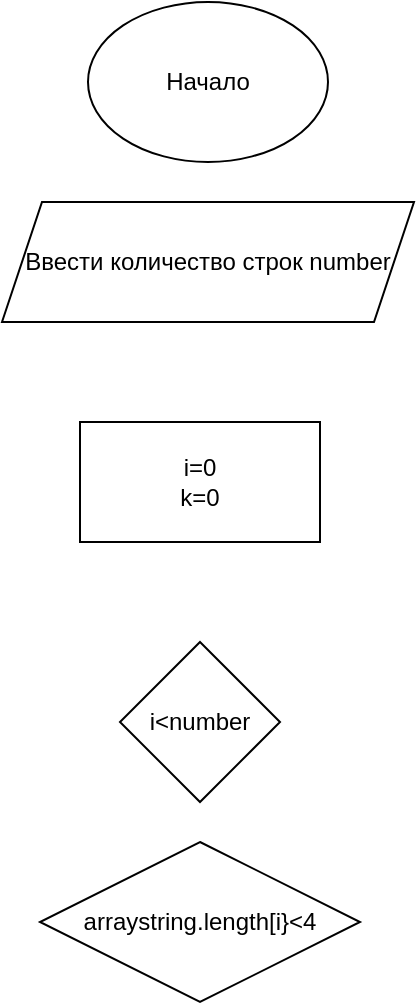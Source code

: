 <mxfile version="23.0.1" type="device">
  <diagram id="cOHuTP1pYgrvLO6Tfsh5" name="Страница — 1">
    <mxGraphModel dx="794" dy="412" grid="1" gridSize="10" guides="1" tooltips="1" connect="1" arrows="1" fold="1" page="1" pageScale="1" pageWidth="827" pageHeight="1169" math="0" shadow="0">
      <root>
        <mxCell id="0" />
        <mxCell id="1" parent="0" />
        <mxCell id="cre11UN86rXWIP7FDUhN-1" value="Начало" style="ellipse;whiteSpace=wrap;html=1;" parent="1" vertex="1">
          <mxGeometry x="354" y="30" width="120" height="80" as="geometry" />
        </mxCell>
        <mxCell id="cre11UN86rXWIP7FDUhN-3" value="Ввести количество строк number" style="shape=parallelogram;perimeter=parallelogramPerimeter;whiteSpace=wrap;html=1;fixedSize=1;" parent="1" vertex="1">
          <mxGeometry x="311" y="130" width="206" height="60" as="geometry" />
        </mxCell>
        <mxCell id="cre11UN86rXWIP7FDUhN-7" value="i=0&lt;br&gt;k=0" style="rounded=0;whiteSpace=wrap;html=1;" parent="1" vertex="1">
          <mxGeometry x="350" y="240" width="120" height="60" as="geometry" />
        </mxCell>
        <mxCell id="cre11UN86rXWIP7FDUhN-9" value="i&amp;lt;number" style="rhombus;whiteSpace=wrap;html=1;" parent="1" vertex="1">
          <mxGeometry x="370" y="350" width="80" height="80" as="geometry" />
        </mxCell>
        <mxCell id="cre11UN86rXWIP7FDUhN-10" value="arraystring.length[i}&amp;lt;4" style="rhombus;whiteSpace=wrap;html=1;" parent="1" vertex="1">
          <mxGeometry x="330" y="450" width="160" height="80" as="geometry" />
        </mxCell>
      </root>
    </mxGraphModel>
  </diagram>
</mxfile>
